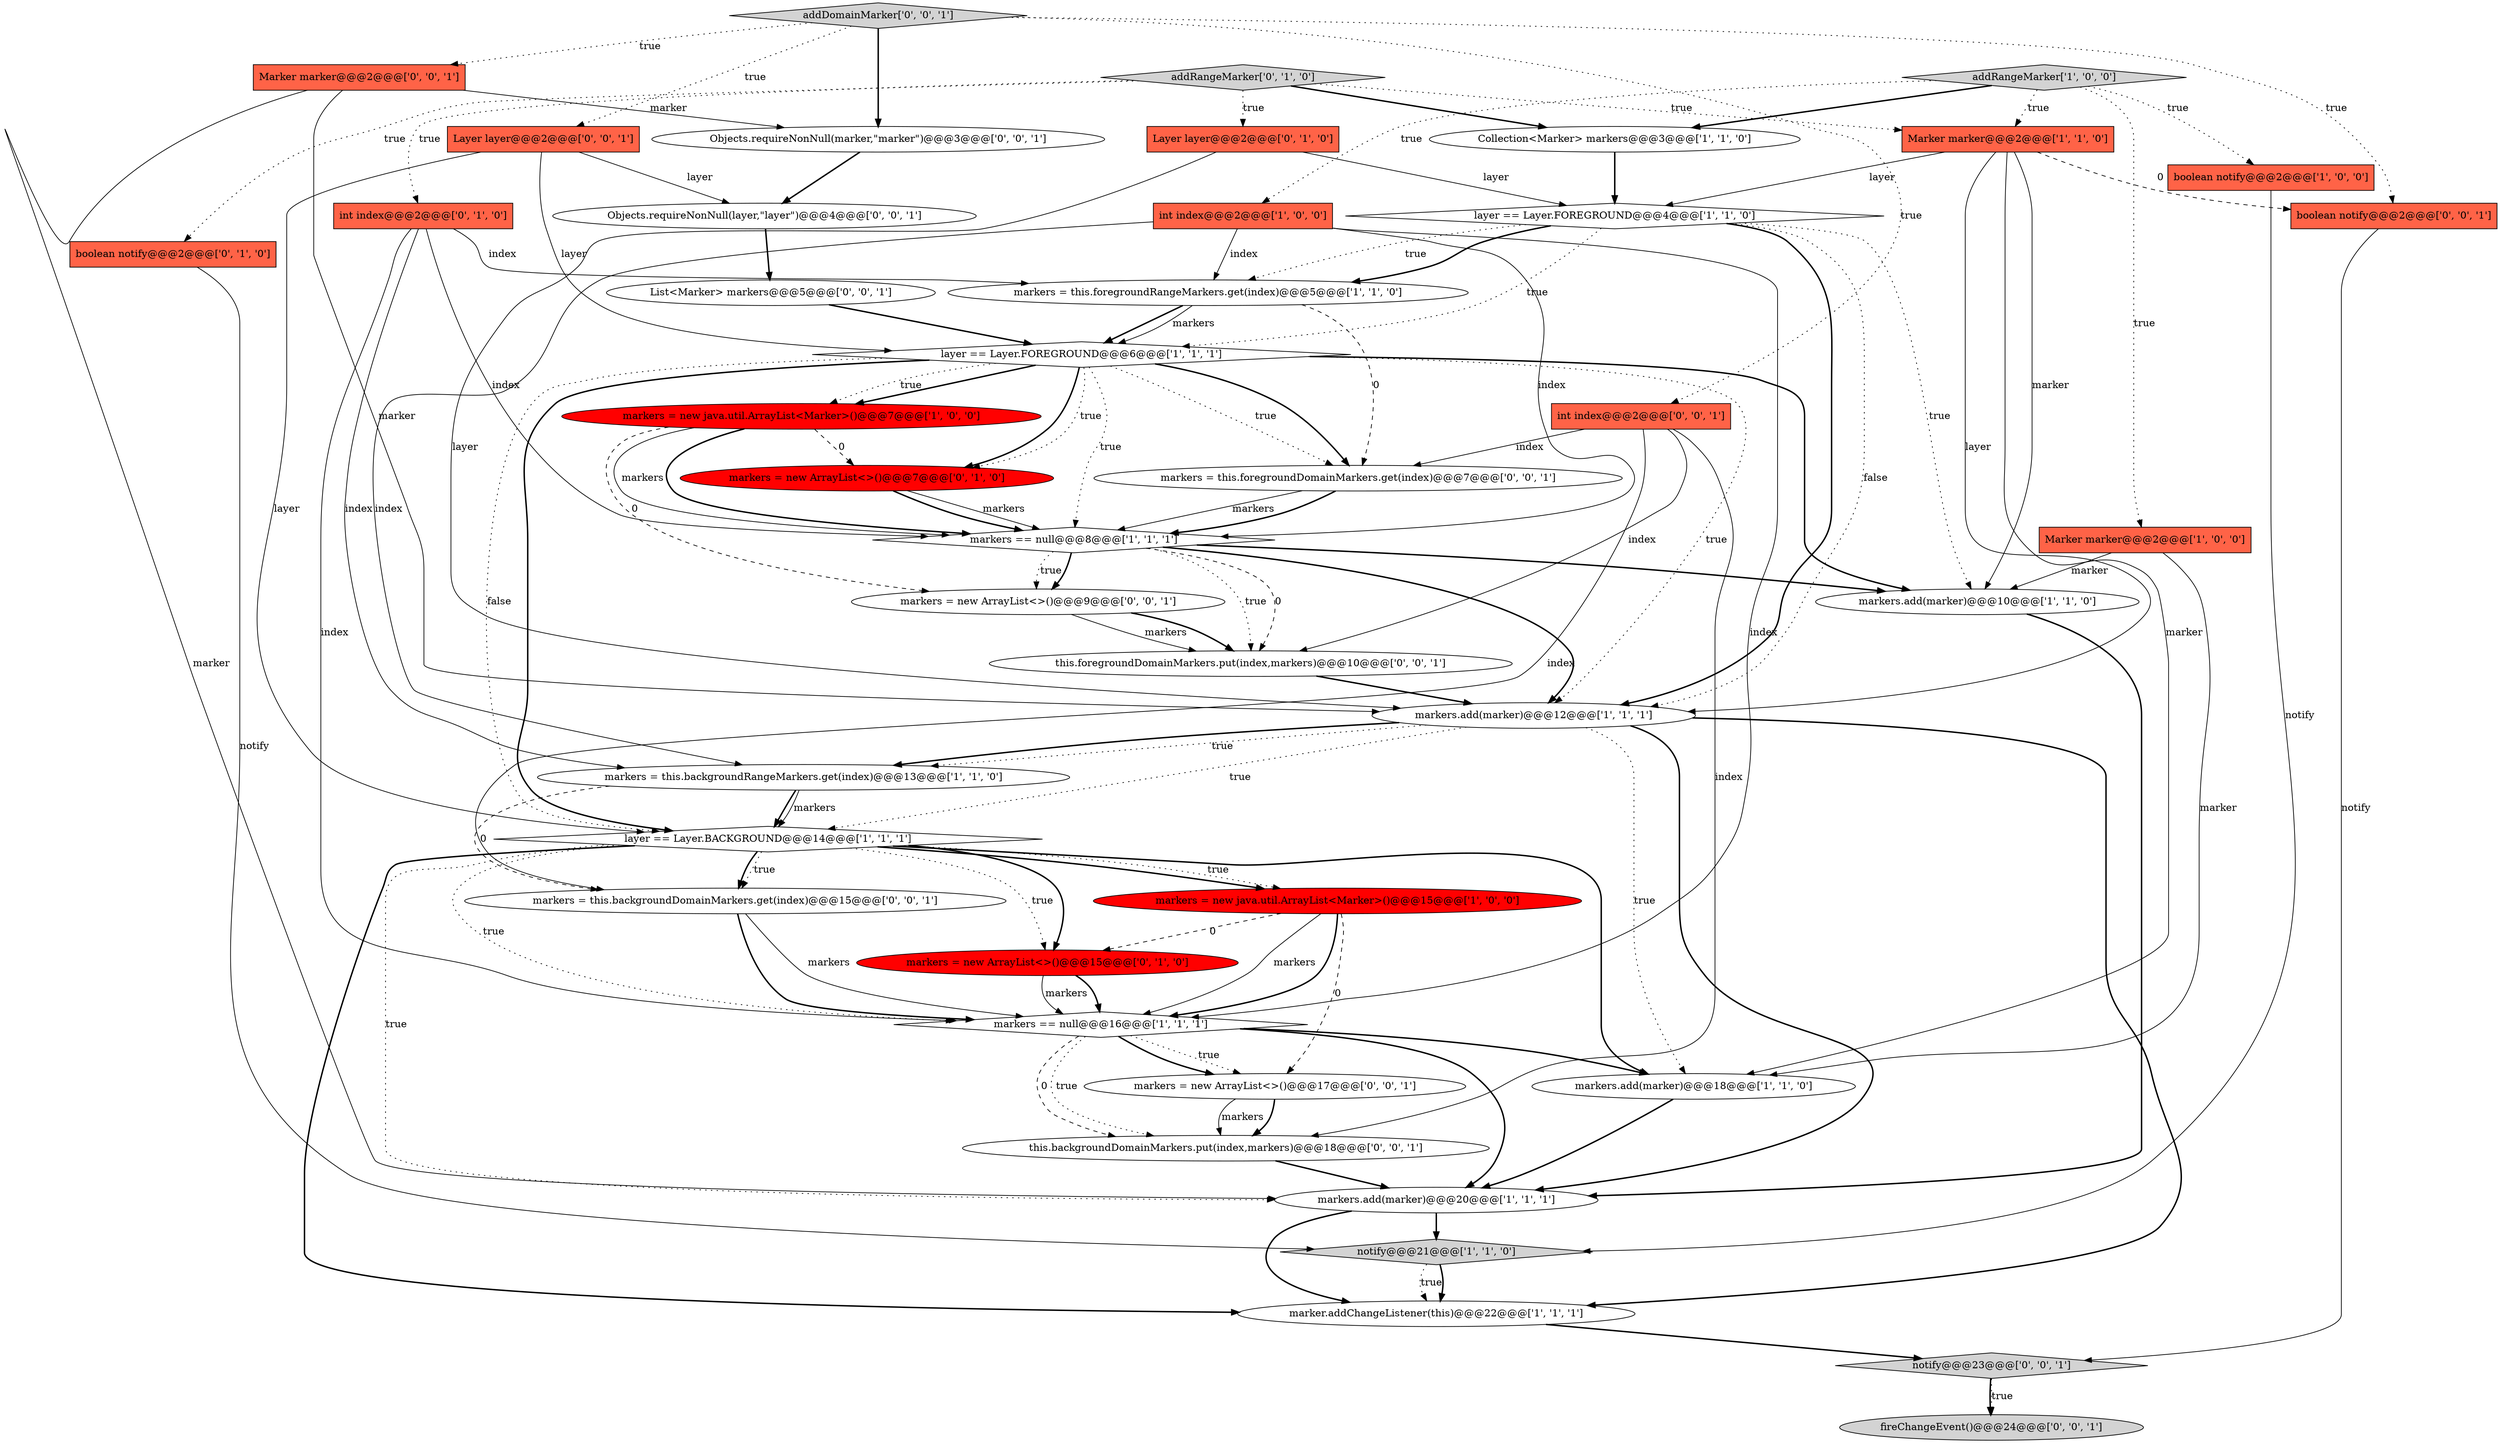 digraph {
14 [style = filled, label = "markers == null@@@16@@@['1', '1', '1']", fillcolor = white, shape = diamond image = "AAA0AAABBB1BBB"];
41 [style = filled, label = "this.backgroundDomainMarkers.put(index,markers)@@@18@@@['0', '0', '1']", fillcolor = white, shape = ellipse image = "AAA0AAABBB3BBB"];
38 [style = filled, label = "fireChangeEvent()@@@24@@@['0', '0', '1']", fillcolor = lightgray, shape = ellipse image = "AAA0AAABBB3BBB"];
23 [style = filled, label = "Layer layer@@@2@@@['0', '1', '0']", fillcolor = tomato, shape = box image = "AAA0AAABBB2BBB"];
39 [style = filled, label = "markers = this.backgroundDomainMarkers.get(index)@@@15@@@['0', '0', '1']", fillcolor = white, shape = ellipse image = "AAA0AAABBB3BBB"];
4 [style = filled, label = "Marker marker@@@2@@@['1', '0', '0']", fillcolor = tomato, shape = box image = "AAA0AAABBB1BBB"];
7 [style = filled, label = "addRangeMarker['1', '0', '0']", fillcolor = lightgray, shape = diamond image = "AAA0AAABBB1BBB"];
30 [style = filled, label = "markers = new ArrayList<>()@@@17@@@['0', '0', '1']", fillcolor = white, shape = ellipse image = "AAA0AAABBB3BBB"];
1 [style = filled, label = "notify@@@21@@@['1', '1', '0']", fillcolor = lightgray, shape = diamond image = "AAA0AAABBB1BBB"];
33 [style = filled, label = "addDomainMarker['0', '0', '1']", fillcolor = lightgray, shape = diamond image = "AAA0AAABBB3BBB"];
15 [style = filled, label = "Collection<Marker> markers@@@3@@@['1', '1', '0']", fillcolor = white, shape = ellipse image = "AAA0AAABBB1BBB"];
6 [style = filled, label = "marker.addChangeListener(this)@@@22@@@['1', '1', '1']", fillcolor = white, shape = ellipse image = "AAA0AAABBB1BBB"];
2 [style = filled, label = "markers.add(marker)@@@12@@@['1', '1', '1']", fillcolor = white, shape = ellipse image = "AAA0AAABBB1BBB"];
29 [style = filled, label = "Layer layer@@@2@@@['0', '0', '1']", fillcolor = tomato, shape = box image = "AAA0AAABBB3BBB"];
36 [style = filled, label = "int index@@@2@@@['0', '0', '1']", fillcolor = tomato, shape = box image = "AAA0AAABBB3BBB"];
17 [style = filled, label = "layer == Layer.FOREGROUND@@@4@@@['1', '1', '0']", fillcolor = white, shape = diamond image = "AAA0AAABBB1BBB"];
28 [style = filled, label = "Objects.requireNonNull(marker,\"marker\")@@@3@@@['0', '0', '1']", fillcolor = white, shape = ellipse image = "AAA0AAABBB3BBB"];
31 [style = filled, label = "markers = new ArrayList<>()@@@9@@@['0', '0', '1']", fillcolor = white, shape = ellipse image = "AAA0AAABBB3BBB"];
3 [style = filled, label = "int index@@@2@@@['1', '0', '0']", fillcolor = tomato, shape = box image = "AAA0AAABBB1BBB"];
5 [style = filled, label = "markers = new java.util.ArrayList<Marker>()@@@7@@@['1', '0', '0']", fillcolor = red, shape = ellipse image = "AAA1AAABBB1BBB"];
11 [style = filled, label = "markers = this.foregroundRangeMarkers.get(index)@@@5@@@['1', '1', '0']", fillcolor = white, shape = ellipse image = "AAA0AAABBB1BBB"];
42 [style = filled, label = "boolean notify@@@2@@@['0', '0', '1']", fillcolor = tomato, shape = box image = "AAA0AAABBB3BBB"];
18 [style = filled, label = "markers = new java.util.ArrayList<Marker>()@@@15@@@['1', '0', '0']", fillcolor = red, shape = ellipse image = "AAA1AAABBB1BBB"];
0 [style = filled, label = "boolean notify@@@2@@@['1', '0', '0']", fillcolor = tomato, shape = box image = "AAA0AAABBB1BBB"];
24 [style = filled, label = "addRangeMarker['0', '1', '0']", fillcolor = lightgray, shape = diamond image = "AAA0AAABBB2BBB"];
10 [style = filled, label = "markers = this.backgroundRangeMarkers.get(index)@@@13@@@['1', '1', '0']", fillcolor = white, shape = ellipse image = "AAA0AAABBB1BBB"];
32 [style = filled, label = "this.foregroundDomainMarkers.put(index,markers)@@@10@@@['0', '0', '1']", fillcolor = white, shape = ellipse image = "AAA0AAABBB3BBB"];
8 [style = filled, label = "layer == Layer.BACKGROUND@@@14@@@['1', '1', '1']", fillcolor = white, shape = diamond image = "AAA0AAABBB1BBB"];
34 [style = filled, label = "markers = this.foregroundDomainMarkers.get(index)@@@7@@@['0', '0', '1']", fillcolor = white, shape = ellipse image = "AAA0AAABBB3BBB"];
20 [style = filled, label = "markers.add(marker)@@@20@@@['1', '1', '1']", fillcolor = white, shape = ellipse image = "AAA0AAABBB1BBB"];
26 [style = filled, label = "markers = new ArrayList<>()@@@7@@@['0', '1', '0']", fillcolor = red, shape = ellipse image = "AAA1AAABBB2BBB"];
21 [style = filled, label = "int index@@@2@@@['0', '1', '0']", fillcolor = tomato, shape = box image = "AAA0AAABBB2BBB"];
16 [style = filled, label = "markers.add(marker)@@@10@@@['1', '1', '0']", fillcolor = white, shape = ellipse image = "AAA0AAABBB1BBB"];
37 [style = filled, label = "Objects.requireNonNull(layer,\"layer\")@@@4@@@['0', '0', '1']", fillcolor = white, shape = ellipse image = "AAA0AAABBB3BBB"];
40 [style = filled, label = "List<Marker> markers@@@5@@@['0', '0', '1']", fillcolor = white, shape = ellipse image = "AAA0AAABBB3BBB"];
35 [style = filled, label = "notify@@@23@@@['0', '0', '1']", fillcolor = lightgray, shape = diamond image = "AAA0AAABBB3BBB"];
9 [style = filled, label = "layer == Layer.FOREGROUND@@@6@@@['1', '1', '1']", fillcolor = white, shape = diamond image = "AAA0AAABBB1BBB"];
12 [style = filled, label = "markers == null@@@8@@@['1', '1', '1']", fillcolor = white, shape = diamond image = "AAA0AAABBB1BBB"];
27 [style = filled, label = "Marker marker@@@2@@@['0', '0', '1']", fillcolor = tomato, shape = box image = "AAA0AAABBB3BBB"];
19 [style = filled, label = "markers.add(marker)@@@18@@@['1', '1', '0']", fillcolor = white, shape = ellipse image = "AAA0AAABBB1BBB"];
25 [style = filled, label = "markers = new ArrayList<>()@@@15@@@['0', '1', '0']", fillcolor = red, shape = ellipse image = "AAA1AAABBB2BBB"];
22 [style = filled, label = "boolean notify@@@2@@@['0', '1', '0']", fillcolor = tomato, shape = box image = "AAA0AAABBB2BBB"];
13 [style = filled, label = "Marker marker@@@2@@@['1', '1', '0']", fillcolor = tomato, shape = box image = "AAA0AAABBB1BBB"];
26->12 [style = solid, label="markers"];
9->12 [style = dotted, label="true"];
6->35 [style = bold, label=""];
18->30 [style = dashed, label="0"];
2->6 [style = bold, label=""];
39->14 [style = bold, label=""];
8->6 [style = bold, label=""];
27->20 [style = solid, label="marker"];
25->14 [style = bold, label=""];
11->9 [style = bold, label=""];
41->20 [style = bold, label=""];
4->19 [style = solid, label="marker"];
9->16 [style = bold, label=""];
21->10 [style = solid, label="index"];
39->14 [style = solid, label="markers"];
14->41 [style = dotted, label="true"];
9->26 [style = bold, label=""];
15->17 [style = bold, label=""];
26->12 [style = bold, label=""];
12->2 [style = bold, label=""];
27->28 [style = solid, label="marker"];
10->8 [style = bold, label=""];
13->16 [style = solid, label="marker"];
21->14 [style = solid, label="index"];
9->5 [style = bold, label=""];
1->6 [style = dotted, label="true"];
8->20 [style = dotted, label="true"];
35->38 [style = bold, label=""];
31->32 [style = solid, label="markers"];
8->39 [style = bold, label=""];
24->21 [style = dotted, label="true"];
33->27 [style = dotted, label="true"];
2->8 [style = dotted, label="true"];
18->25 [style = dashed, label="0"];
14->20 [style = bold, label=""];
2->10 [style = dotted, label="true"];
3->14 [style = solid, label="index"];
13->42 [style = dashed, label="0"];
2->20 [style = bold, label=""];
28->37 [style = bold, label=""];
30->41 [style = bold, label=""];
9->26 [style = dotted, label="true"];
12->31 [style = dotted, label="true"];
14->30 [style = bold, label=""];
5->26 [style = dashed, label="0"];
8->18 [style = bold, label=""];
19->20 [style = bold, label=""];
33->28 [style = bold, label=""];
7->13 [style = dotted, label="true"];
35->38 [style = dotted, label="true"];
9->8 [style = bold, label=""];
17->16 [style = dotted, label="true"];
9->8 [style = dotted, label="false"];
12->32 [style = dotted, label="true"];
17->2 [style = bold, label=""];
36->34 [style = solid, label="index"];
24->22 [style = dotted, label="true"];
8->14 [style = dotted, label="true"];
8->18 [style = dotted, label="true"];
0->1 [style = solid, label="notify"];
16->20 [style = bold, label=""];
12->31 [style = bold, label=""];
2->19 [style = dotted, label="true"];
25->14 [style = solid, label="markers"];
23->2 [style = solid, label="layer"];
24->13 [style = dotted, label="true"];
8->25 [style = dotted, label="true"];
27->2 [style = solid, label="marker"];
11->9 [style = solid, label="markers"];
30->41 [style = solid, label="markers"];
13->17 [style = solid, label="layer"];
10->39 [style = dashed, label="0"];
11->34 [style = dashed, label="0"];
31->32 [style = bold, label=""];
12->32 [style = dashed, label="0"];
8->39 [style = dotted, label="true"];
14->19 [style = bold, label=""];
40->9 [style = bold, label=""];
29->37 [style = solid, label="layer"];
20->1 [style = bold, label=""];
36->39 [style = solid, label="index"];
7->0 [style = dotted, label="true"];
2->10 [style = bold, label=""];
3->10 [style = solid, label="index"];
13->2 [style = solid, label="layer"];
3->12 [style = solid, label="index"];
14->30 [style = dotted, label="true"];
3->11 [style = solid, label="index"];
10->8 [style = solid, label="markers"];
1->6 [style = bold, label=""];
24->23 [style = dotted, label="true"];
17->2 [style = dotted, label="false"];
34->12 [style = solid, label="markers"];
29->9 [style = solid, label="layer"];
33->29 [style = dotted, label="true"];
5->31 [style = dashed, label="0"];
7->15 [style = bold, label=""];
14->41 [style = dashed, label="0"];
24->15 [style = bold, label=""];
22->1 [style = solid, label="notify"];
17->11 [style = dotted, label="true"];
9->5 [style = dotted, label="true"];
21->11 [style = solid, label="index"];
36->41 [style = solid, label="index"];
4->16 [style = solid, label="marker"];
29->8 [style = solid, label="layer"];
8->19 [style = bold, label=""];
21->12 [style = solid, label="index"];
23->17 [style = solid, label="layer"];
12->16 [style = bold, label=""];
20->6 [style = bold, label=""];
34->12 [style = bold, label=""];
32->2 [style = bold, label=""];
36->32 [style = solid, label="index"];
33->36 [style = dotted, label="true"];
33->42 [style = dotted, label="true"];
5->12 [style = bold, label=""];
9->34 [style = dotted, label="true"];
7->3 [style = dotted, label="true"];
5->12 [style = solid, label="markers"];
9->2 [style = dotted, label="true"];
42->35 [style = solid, label="notify"];
17->9 [style = dotted, label="true"];
7->4 [style = dotted, label="true"];
18->14 [style = solid, label="markers"];
8->25 [style = bold, label=""];
18->14 [style = bold, label=""];
37->40 [style = bold, label=""];
13->19 [style = solid, label="marker"];
17->11 [style = bold, label=""];
9->34 [style = bold, label=""];
}
